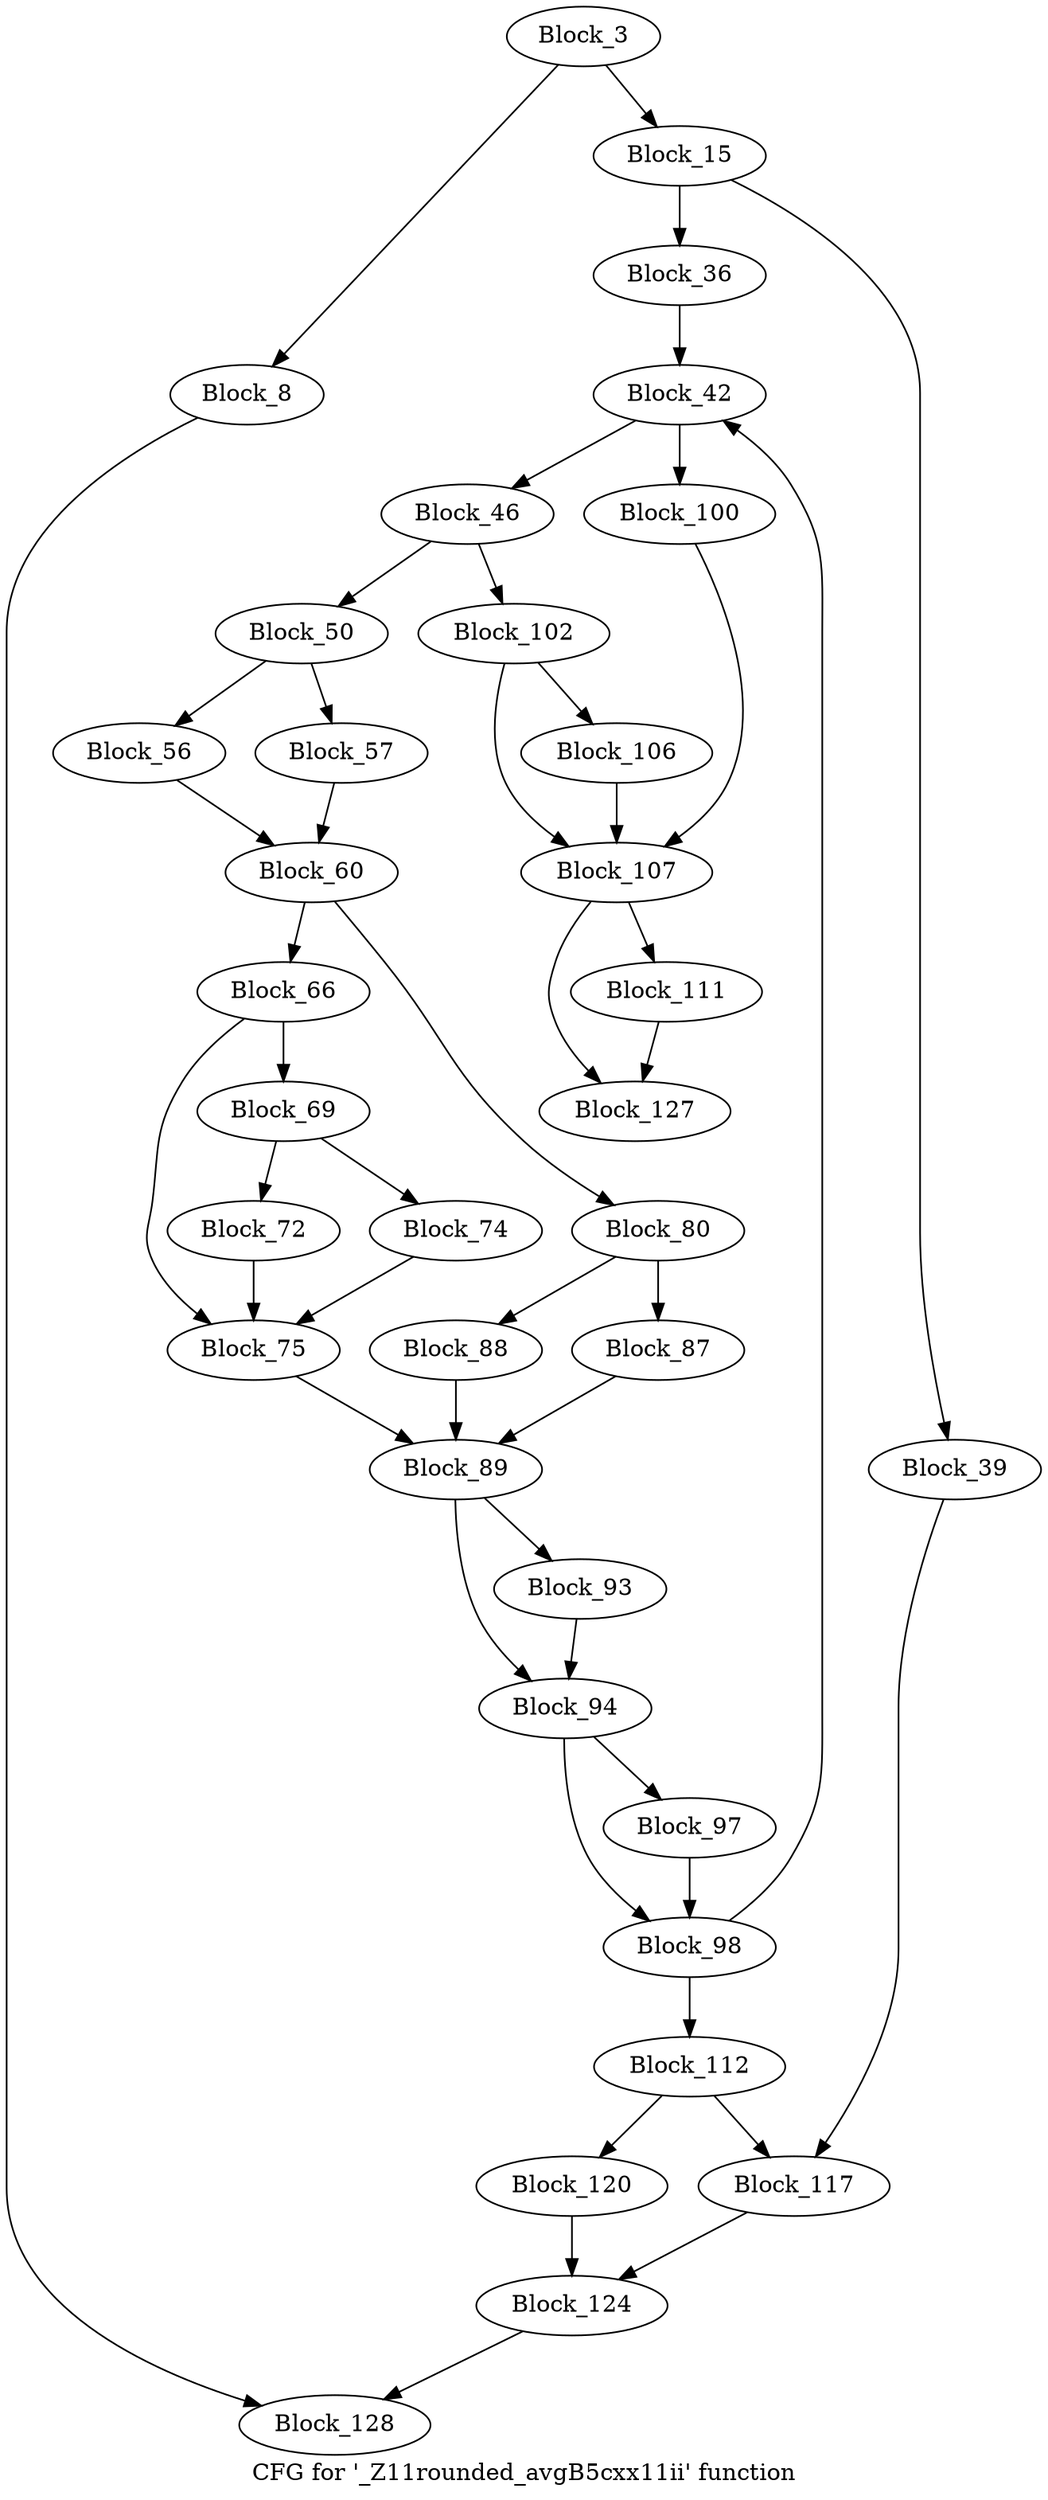 digraph "CFG for '_Z11rounded_avgB5cxx11ii' function" {
	label="CFG for '_Z11rounded_avgB5cxx11ii' function";

	block_3 [label="Block_3"];
	block_3:s0 -> block_8;
	block_3:s1 -> block_15;
	block_8 [label="Block_8"];
	block_8 -> block_128;
	block_15 [label="Block_15"];
	block_15:s0 -> block_36;
	block_15:s1 -> block_39;
	block_36 [label="Block_36"];
	block_36 -> block_42;
	block_39 [label="Block_39"];
	block_39 -> block_117;
	block_42 [label="Block_42"];
	block_42 -> block_46;
	block_42 -> block_100;
	block_46 [label="Block_46"];
	block_46 -> block_50;
	block_46 -> block_102;
	block_50 [label="Block_50"];
	block_50:s0 -> block_56;
	block_50:s1 -> block_57;
	block_56 [label="Block_56"];
	block_56 -> block_60;
	block_57 [label="Block_57"];
	block_57 -> block_60;
	block_60 [label="Block_60"];
	block_60:s0 -> block_66;
	block_60:s1 -> block_80;
	block_66 [label="Block_66"];
	block_66:s0 -> block_75;
	block_66:s1 -> block_69;
	block_69 [label="Block_69"];
	block_69:s0 -> block_72;
	block_69:s1 -> block_74;
	block_72 [label="Block_72"];
	block_72 -> block_75;
	block_74 [label="Block_74"];
	block_74 -> block_75;
	block_75 [label="Block_75"];
	block_75 -> block_89;
	block_80 [label="Block_80"];
	block_80:s0 -> block_88;
	block_80:s1 -> block_87;
	block_87 [label="Block_87"];
	block_87 -> block_89;
	block_88 [label="Block_88"];
	block_88 -> block_89;
	block_89 [label="Block_89"];
	block_89:s0 -> block_94;
	block_89:s1 -> block_93;
	block_93 [label="Block_93"];
	block_93 -> block_94;
	block_94 [label="Block_94"];
	block_94:s0 -> block_98;
	block_94:s1 -> block_97;
	block_97 [label="Block_97"];
	block_97 -> block_98;
	block_98 [label="Block_98"];
	block_98:s0 -> block_42;
	block_98:s1 -> block_112;
	block_100 [label="Block_100"];
	block_100 -> block_107;
	block_102 [label="Block_102"];
	block_102:s0 -> block_107;
	block_102:s1 -> block_106;
	block_106 [label="Block_106"];
	block_106 -> block_107;
	block_107 [label="Block_107"];
	block_107:s0 -> block_127;
	block_107:s1 -> block_111;
	block_111 [label="Block_111"];
	block_111 -> block_127;
	block_112 [label="Block_112"];
	block_112:s0 -> block_117;
	block_112:s1 -> block_120;
	block_117 [label="Block_117"];
	block_117 -> block_124;
	block_120 [label="Block_120"];
	block_120 -> block_124;
	block_124 [label="Block_124"];
	block_124 -> block_128;
	block_127 [label="Block_127"];
	block_128 [label="Block_128"];
}
